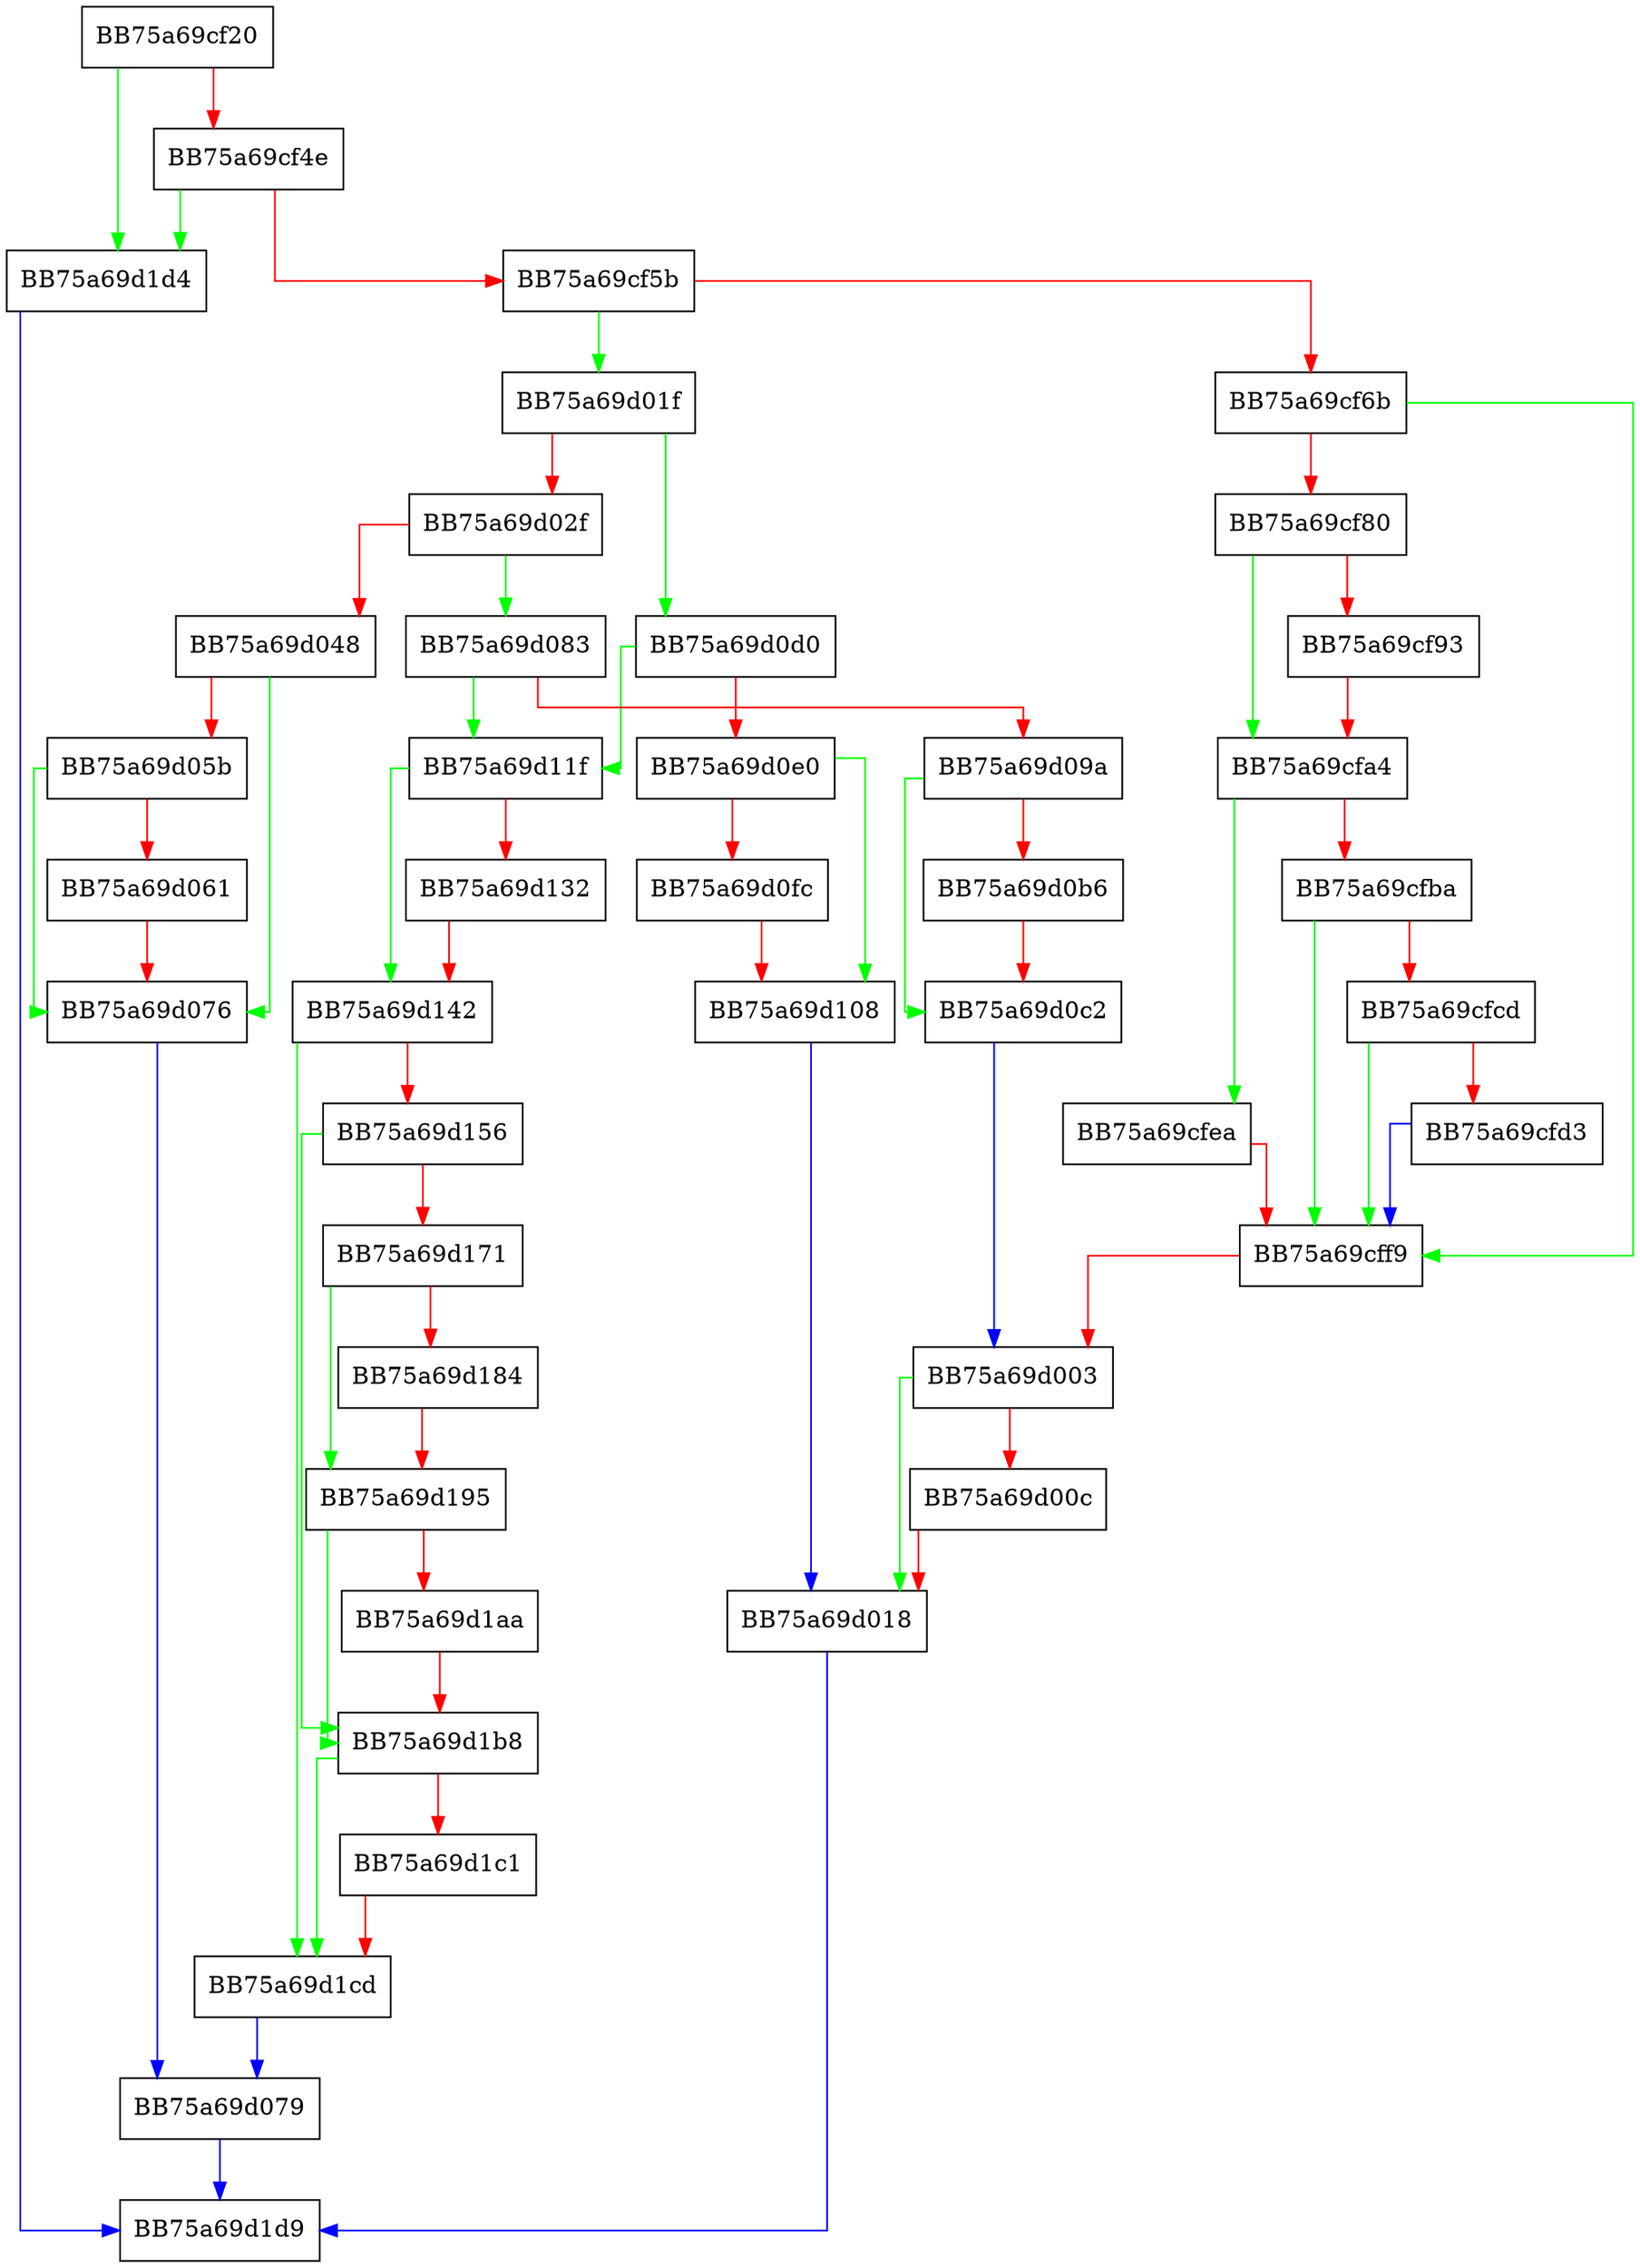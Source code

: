 digraph GetNextItem {
  node [shape="box"];
  graph [splines=ortho];
  BB75a69cf20 -> BB75a69d1d4 [color="green"];
  BB75a69cf20 -> BB75a69cf4e [color="red"];
  BB75a69cf4e -> BB75a69d1d4 [color="green"];
  BB75a69cf4e -> BB75a69cf5b [color="red"];
  BB75a69cf5b -> BB75a69d01f [color="green"];
  BB75a69cf5b -> BB75a69cf6b [color="red"];
  BB75a69cf6b -> BB75a69cff9 [color="green"];
  BB75a69cf6b -> BB75a69cf80 [color="red"];
  BB75a69cf80 -> BB75a69cfa4 [color="green"];
  BB75a69cf80 -> BB75a69cf93 [color="red"];
  BB75a69cf93 -> BB75a69cfa4 [color="red"];
  BB75a69cfa4 -> BB75a69cfea [color="green"];
  BB75a69cfa4 -> BB75a69cfba [color="red"];
  BB75a69cfba -> BB75a69cff9 [color="green"];
  BB75a69cfba -> BB75a69cfcd [color="red"];
  BB75a69cfcd -> BB75a69cff9 [color="green"];
  BB75a69cfcd -> BB75a69cfd3 [color="red"];
  BB75a69cfd3 -> BB75a69cff9 [color="blue"];
  BB75a69cfea -> BB75a69cff9 [color="red"];
  BB75a69cff9 -> BB75a69d003 [color="red"];
  BB75a69d003 -> BB75a69d018 [color="green"];
  BB75a69d003 -> BB75a69d00c [color="red"];
  BB75a69d00c -> BB75a69d018 [color="red"];
  BB75a69d018 -> BB75a69d1d9 [color="blue"];
  BB75a69d01f -> BB75a69d0d0 [color="green"];
  BB75a69d01f -> BB75a69d02f [color="red"];
  BB75a69d02f -> BB75a69d083 [color="green"];
  BB75a69d02f -> BB75a69d048 [color="red"];
  BB75a69d048 -> BB75a69d076 [color="green"];
  BB75a69d048 -> BB75a69d05b [color="red"];
  BB75a69d05b -> BB75a69d076 [color="green"];
  BB75a69d05b -> BB75a69d061 [color="red"];
  BB75a69d061 -> BB75a69d076 [color="red"];
  BB75a69d076 -> BB75a69d079 [color="blue"];
  BB75a69d079 -> BB75a69d1d9 [color="blue"];
  BB75a69d083 -> BB75a69d11f [color="green"];
  BB75a69d083 -> BB75a69d09a [color="red"];
  BB75a69d09a -> BB75a69d0c2 [color="green"];
  BB75a69d09a -> BB75a69d0b6 [color="red"];
  BB75a69d0b6 -> BB75a69d0c2 [color="red"];
  BB75a69d0c2 -> BB75a69d003 [color="blue"];
  BB75a69d0d0 -> BB75a69d11f [color="green"];
  BB75a69d0d0 -> BB75a69d0e0 [color="red"];
  BB75a69d0e0 -> BB75a69d108 [color="green"];
  BB75a69d0e0 -> BB75a69d0fc [color="red"];
  BB75a69d0fc -> BB75a69d108 [color="red"];
  BB75a69d108 -> BB75a69d018 [color="blue"];
  BB75a69d11f -> BB75a69d142 [color="green"];
  BB75a69d11f -> BB75a69d132 [color="red"];
  BB75a69d132 -> BB75a69d142 [color="red"];
  BB75a69d142 -> BB75a69d1cd [color="green"];
  BB75a69d142 -> BB75a69d156 [color="red"];
  BB75a69d156 -> BB75a69d1b8 [color="green"];
  BB75a69d156 -> BB75a69d171 [color="red"];
  BB75a69d171 -> BB75a69d195 [color="green"];
  BB75a69d171 -> BB75a69d184 [color="red"];
  BB75a69d184 -> BB75a69d195 [color="red"];
  BB75a69d195 -> BB75a69d1b8 [color="green"];
  BB75a69d195 -> BB75a69d1aa [color="red"];
  BB75a69d1aa -> BB75a69d1b8 [color="red"];
  BB75a69d1b8 -> BB75a69d1cd [color="green"];
  BB75a69d1b8 -> BB75a69d1c1 [color="red"];
  BB75a69d1c1 -> BB75a69d1cd [color="red"];
  BB75a69d1cd -> BB75a69d079 [color="blue"];
  BB75a69d1d4 -> BB75a69d1d9 [color="blue"];
}